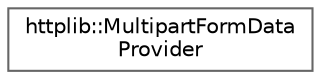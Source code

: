 digraph "Graphical Class Hierarchy"
{
 // LATEX_PDF_SIZE
  bgcolor="transparent";
  edge [fontname=Helvetica,fontsize=10,labelfontname=Helvetica,labelfontsize=10];
  node [fontname=Helvetica,fontsize=10,shape=box,height=0.2,width=0.4];
  rankdir="LR";
  Node0 [id="Node000000",label="httplib::MultipartFormData\lProvider",height=0.2,width=0.4,color="grey40", fillcolor="white", style="filled",URL="$structhttplib_1_1MultipartFormDataProvider.html",tooltip=" "];
}
